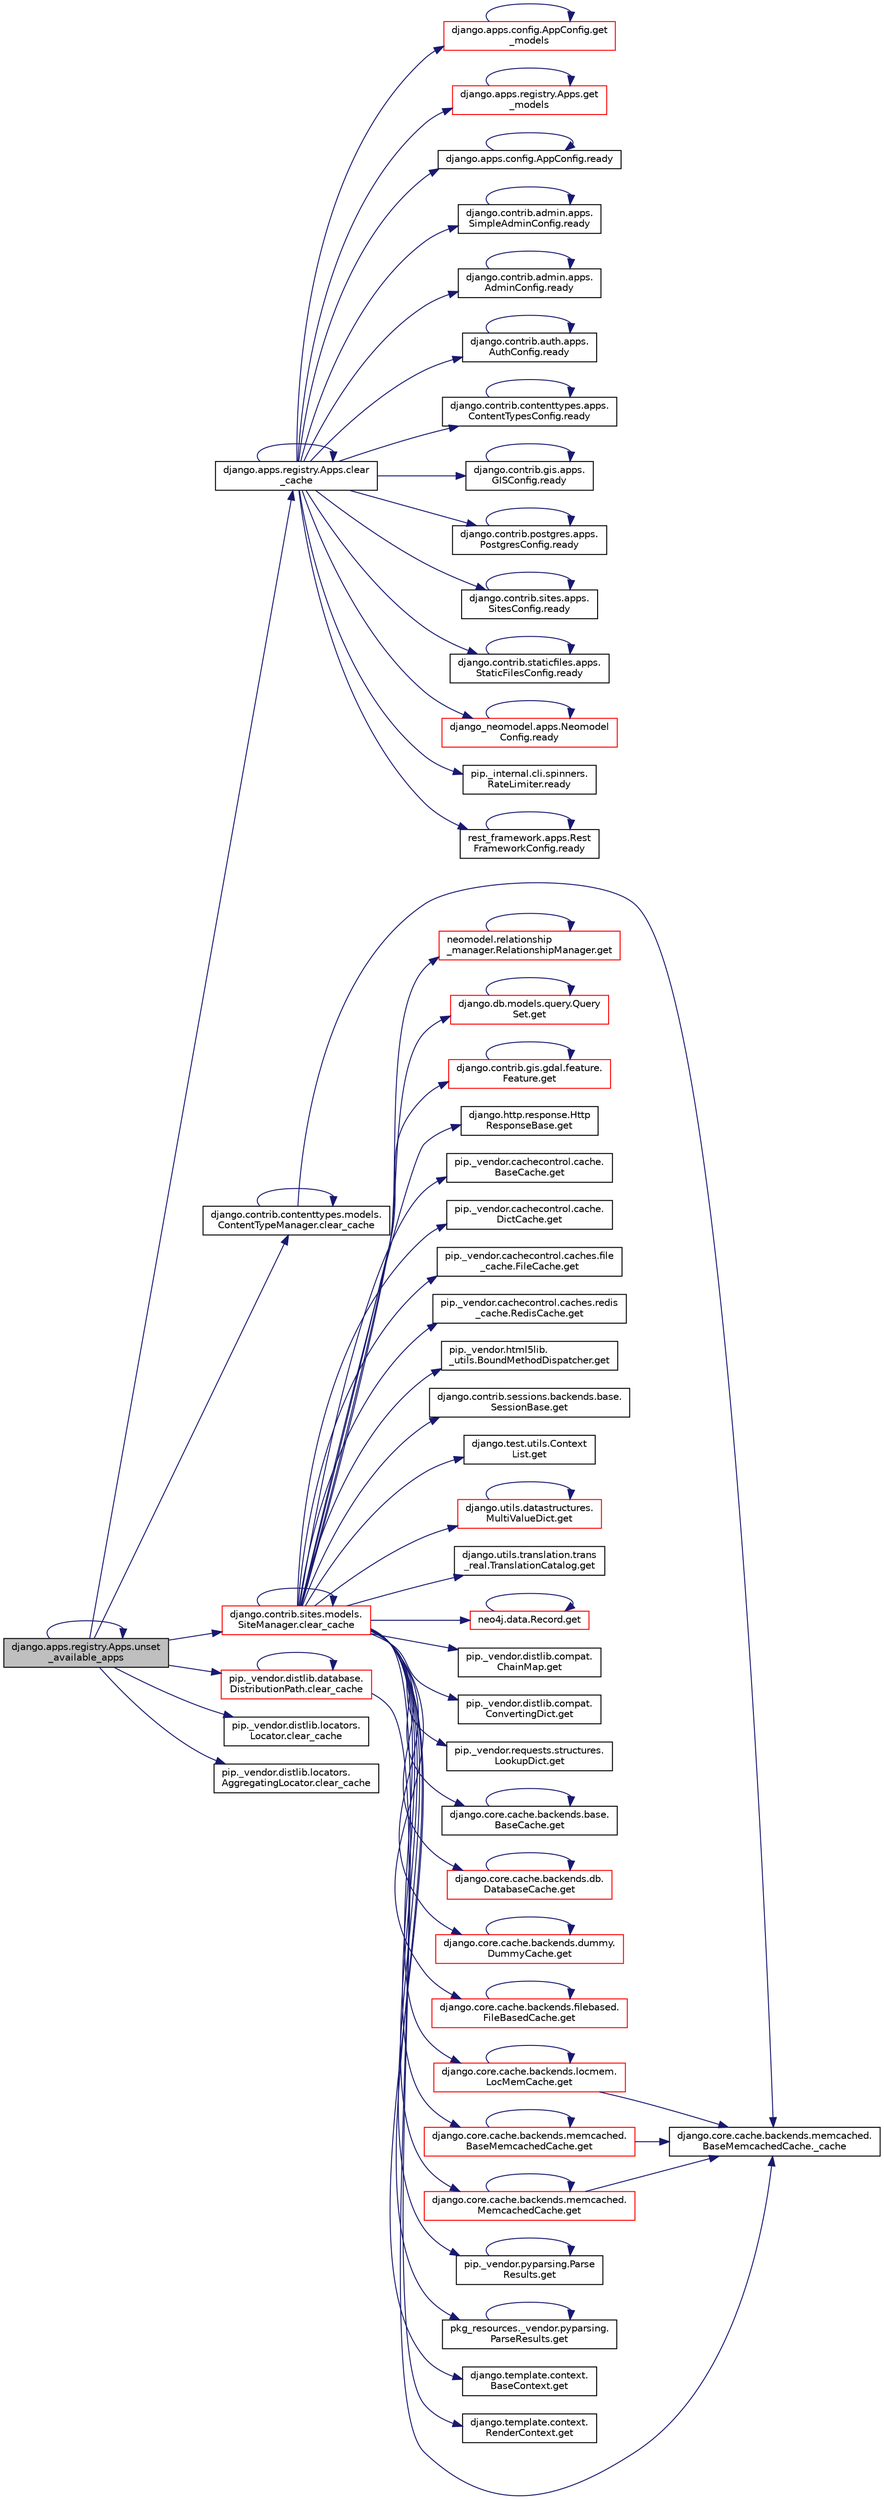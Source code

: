digraph "django.apps.registry.Apps.unset_available_apps"
{
 // LATEX_PDF_SIZE
  edge [fontname="Helvetica",fontsize="10",labelfontname="Helvetica",labelfontsize="10"];
  node [fontname="Helvetica",fontsize="10",shape=record];
  rankdir="LR";
  Node1 [label="django.apps.registry.Apps.unset\l_available_apps",height=0.2,width=0.4,color="black", fillcolor="grey75", style="filled", fontcolor="black",tooltip=" "];
  Node1 -> Node2 [color="midnightblue",fontsize="10",style="solid",fontname="Helvetica"];
  Node2 [label="django.apps.registry.Apps.clear\l_cache",height=0.2,width=0.4,color="black", fillcolor="white", style="filled",URL="$d8/d34/classdjango_1_1apps_1_1registry_1_1_apps.html#a3dabf3bb1475c2e1ce598cf59420d96c",tooltip=" "];
  Node2 -> Node2 [color="midnightblue",fontsize="10",style="solid",fontname="Helvetica"];
  Node2 -> Node3 [color="midnightblue",fontsize="10",style="solid",fontname="Helvetica"];
  Node3 [label="django.apps.config.AppConfig.get\l_models",height=0.2,width=0.4,color="red", fillcolor="white", style="filled",URL="$d9/de0/classdjango_1_1apps_1_1config_1_1_app_config.html#afbe7787100949feb80bba6e2e9a92353",tooltip=" "];
  Node3 -> Node3 [color="midnightblue",fontsize="10",style="solid",fontname="Helvetica"];
  Node2 -> Node93 [color="midnightblue",fontsize="10",style="solid",fontname="Helvetica"];
  Node93 [label="django.apps.registry.Apps.get\l_models",height=0.2,width=0.4,color="red", fillcolor="white", style="filled",URL="$d8/d34/classdjango_1_1apps_1_1registry_1_1_apps.html#a13f52d8f06f92f62a872ac72369046d8",tooltip=" "];
  Node93 -> Node93 [color="midnightblue",fontsize="10",style="solid",fontname="Helvetica"];
  Node2 -> Node95 [color="midnightblue",fontsize="10",style="solid",fontname="Helvetica"];
  Node95 [label="django.apps.config.AppConfig.ready",height=0.2,width=0.4,color="black", fillcolor="white", style="filled",URL="$d9/de0/classdjango_1_1apps_1_1config_1_1_app_config.html#ad5bacbb21829def59d64ab6c4fd23e7d",tooltip=" "];
  Node95 -> Node95 [color="midnightblue",fontsize="10",style="solid",fontname="Helvetica"];
  Node2 -> Node96 [color="midnightblue",fontsize="10",style="solid",fontname="Helvetica"];
  Node96 [label="django.contrib.admin.apps.\lSimpleAdminConfig.ready",height=0.2,width=0.4,color="black", fillcolor="white", style="filled",URL="$d7/df6/classdjango_1_1contrib_1_1admin_1_1apps_1_1_simple_admin_config.html#a4bba8ea233ca7070ef5555491fa3654c",tooltip=" "];
  Node96 -> Node96 [color="midnightblue",fontsize="10",style="solid",fontname="Helvetica"];
  Node2 -> Node97 [color="midnightblue",fontsize="10",style="solid",fontname="Helvetica"];
  Node97 [label="django.contrib.admin.apps.\lAdminConfig.ready",height=0.2,width=0.4,color="black", fillcolor="white", style="filled",URL="$d1/daf/classdjango_1_1contrib_1_1admin_1_1apps_1_1_admin_config.html#a848af16f8656327d7897c89998d1ce12",tooltip=" "];
  Node97 -> Node97 [color="midnightblue",fontsize="10",style="solid",fontname="Helvetica"];
  Node2 -> Node98 [color="midnightblue",fontsize="10",style="solid",fontname="Helvetica"];
  Node98 [label="django.contrib.auth.apps.\lAuthConfig.ready",height=0.2,width=0.4,color="black", fillcolor="white", style="filled",URL="$d9/d93/classdjango_1_1contrib_1_1auth_1_1apps_1_1_auth_config.html#aa6f96886f818aa3dc837d44b2f37cb2c",tooltip=" "];
  Node98 -> Node98 [color="midnightblue",fontsize="10",style="solid",fontname="Helvetica"];
  Node2 -> Node99 [color="midnightblue",fontsize="10",style="solid",fontname="Helvetica"];
  Node99 [label="django.contrib.contenttypes.apps.\lContentTypesConfig.ready",height=0.2,width=0.4,color="black", fillcolor="white", style="filled",URL="$d8/d1f/classdjango_1_1contrib_1_1contenttypes_1_1apps_1_1_content_types_config.html#ab1137ba892070fc45e6431dd843bb30e",tooltip=" "];
  Node99 -> Node99 [color="midnightblue",fontsize="10",style="solid",fontname="Helvetica"];
  Node2 -> Node100 [color="midnightblue",fontsize="10",style="solid",fontname="Helvetica"];
  Node100 [label="django.contrib.gis.apps.\lGISConfig.ready",height=0.2,width=0.4,color="black", fillcolor="white", style="filled",URL="$d4/dbd/classdjango_1_1contrib_1_1gis_1_1apps_1_1_g_i_s_config.html#ae462a0004f640b0960b314f47c20711e",tooltip=" "];
  Node100 -> Node100 [color="midnightblue",fontsize="10",style="solid",fontname="Helvetica"];
  Node2 -> Node101 [color="midnightblue",fontsize="10",style="solid",fontname="Helvetica"];
  Node101 [label="django.contrib.postgres.apps.\lPostgresConfig.ready",height=0.2,width=0.4,color="black", fillcolor="white", style="filled",URL="$db/d10/classdjango_1_1contrib_1_1postgres_1_1apps_1_1_postgres_config.html#aa933bc1e609675b825de656a6fdb2cd4",tooltip=" "];
  Node101 -> Node101 [color="midnightblue",fontsize="10",style="solid",fontname="Helvetica"];
  Node2 -> Node102 [color="midnightblue",fontsize="10",style="solid",fontname="Helvetica"];
  Node102 [label="django.contrib.sites.apps.\lSitesConfig.ready",height=0.2,width=0.4,color="black", fillcolor="white", style="filled",URL="$de/dfd/classdjango_1_1contrib_1_1sites_1_1apps_1_1_sites_config.html#aed6e598186fcfea7721f22cfde7742b2",tooltip=" "];
  Node102 -> Node102 [color="midnightblue",fontsize="10",style="solid",fontname="Helvetica"];
  Node2 -> Node103 [color="midnightblue",fontsize="10",style="solid",fontname="Helvetica"];
  Node103 [label="django.contrib.staticfiles.apps.\lStaticFilesConfig.ready",height=0.2,width=0.4,color="black", fillcolor="white", style="filled",URL="$da/d03/classdjango_1_1contrib_1_1staticfiles_1_1apps_1_1_static_files_config.html#ada561ae30ffe30862ec73365537724fb",tooltip=" "];
  Node103 -> Node103 [color="midnightblue",fontsize="10",style="solid",fontname="Helvetica"];
  Node2 -> Node104 [color="midnightblue",fontsize="10",style="solid",fontname="Helvetica"];
  Node104 [label="django_neomodel.apps.Neomodel\lConfig.ready",height=0.2,width=0.4,color="red", fillcolor="white", style="filled",URL="$d9/d3e/classdjango__neomodel_1_1apps_1_1_neomodel_config.html#ae5e93b076f0b3c5f3fbbc87eb5dcec34",tooltip=" "];
  Node104 -> Node104 [color="midnightblue",fontsize="10",style="solid",fontname="Helvetica"];
  Node2 -> Node106 [color="midnightblue",fontsize="10",style="solid",fontname="Helvetica"];
  Node106 [label="pip._internal.cli.spinners.\lRateLimiter.ready",height=0.2,width=0.4,color="black", fillcolor="white", style="filled",URL="$dd/d3f/classpip_1_1__internal_1_1cli_1_1spinners_1_1_rate_limiter.html#afe31ae392b4e50a03e9149aa30e3f1ee",tooltip=" "];
  Node2 -> Node107 [color="midnightblue",fontsize="10",style="solid",fontname="Helvetica"];
  Node107 [label="rest_framework.apps.Rest\lFrameworkConfig.ready",height=0.2,width=0.4,color="black", fillcolor="white", style="filled",URL="$d7/d59/classrest__framework_1_1apps_1_1_rest_framework_config.html#ada8edb3f4e5ca64a745b5df783328793",tooltip=" "];
  Node107 -> Node107 [color="midnightblue",fontsize="10",style="solid",fontname="Helvetica"];
  Node1 -> Node108 [color="midnightblue",fontsize="10",style="solid",fontname="Helvetica"];
  Node108 [label="django.contrib.contenttypes.models.\lContentTypeManager.clear_cache",height=0.2,width=0.4,color="black", fillcolor="white", style="filled",URL="$d0/dbc/classdjango_1_1contrib_1_1contenttypes_1_1models_1_1_content_type_manager.html#a8c0e3cd09eab9f713c1f4d2dda32d97c",tooltip=" "];
  Node108 -> Node109 [color="midnightblue",fontsize="10",style="solid",fontname="Helvetica"];
  Node109 [label="django.core.cache.backends.memcached.\lBaseMemcachedCache._cache",height=0.2,width=0.4,color="black", fillcolor="white", style="filled",URL="$d3/d36/classdjango_1_1core_1_1cache_1_1backends_1_1memcached_1_1_base_memcached_cache.html#aec7954560fd40d7e33a11eea0e2ccde8",tooltip=" "];
  Node108 -> Node108 [color="midnightblue",fontsize="10",style="solid",fontname="Helvetica"];
  Node1 -> Node110 [color="midnightblue",fontsize="10",style="solid",fontname="Helvetica"];
  Node110 [label="django.contrib.sites.models.\lSiteManager.clear_cache",height=0.2,width=0.4,color="red", fillcolor="white", style="filled",URL="$d9/d9e/classdjango_1_1contrib_1_1sites_1_1models_1_1_site_manager.html#add1b963e98668e941563915da7a3c99f",tooltip=" "];
  Node110 -> Node110 [color="midnightblue",fontsize="10",style="solid",fontname="Helvetica"];
  Node110 -> Node111 [color="midnightblue",fontsize="10",style="solid",fontname="Helvetica"];
  Node111 [label="neomodel.relationship\l_manager.RelationshipManager.get",height=0.2,width=0.4,color="red", fillcolor="white", style="filled",URL="$d0/dde/classneomodel_1_1relationship__manager_1_1_relationship_manager.html#a2909eea25dff8a05b1b472fc6ad29569",tooltip=" "];
  Node111 -> Node111 [color="midnightblue",fontsize="10",style="solid",fontname="Helvetica"];
  Node110 -> Node113 [color="midnightblue",fontsize="10",style="solid",fontname="Helvetica"];
  Node113 [label="django.db.models.query.Query\lSet.get",height=0.2,width=0.4,color="red", fillcolor="white", style="filled",URL="$dd/d94/classdjango_1_1db_1_1models_1_1query_1_1_query_set.html#a01bde5564541ddd1bc0696164e4ef765",tooltip=" "];
  Node113 -> Node113 [color="midnightblue",fontsize="10",style="solid",fontname="Helvetica"];
  Node110 -> Node184 [color="midnightblue",fontsize="10",style="solid",fontname="Helvetica"];
  Node184 [label="django.contrib.gis.gdal.feature.\lFeature.get",height=0.2,width=0.4,color="red", fillcolor="white", style="filled",URL="$db/d34/classdjango_1_1contrib_1_1gis_1_1gdal_1_1feature_1_1_feature.html#ab4500c05c5b78ad12368c3b4bf68be45",tooltip=" "];
  Node184 -> Node184 [color="midnightblue",fontsize="10",style="solid",fontname="Helvetica"];
  Node110 -> Node185 [color="midnightblue",fontsize="10",style="solid",fontname="Helvetica"];
  Node185 [label="django.http.response.Http\lResponseBase.get",height=0.2,width=0.4,color="black", fillcolor="white", style="filled",URL="$dd/db4/classdjango_1_1http_1_1response_1_1_http_response_base.html#a53e4d55072f7f59b4d5da8aa6937a08c",tooltip=" "];
  Node110 -> Node186 [color="midnightblue",fontsize="10",style="solid",fontname="Helvetica"];
  Node186 [label="pip._vendor.cachecontrol.cache.\lBaseCache.get",height=0.2,width=0.4,color="black", fillcolor="white", style="filled",URL="$da/d8a/classpip_1_1__vendor_1_1cachecontrol_1_1cache_1_1_base_cache.html#ad5c273adabffacc22029a8461bdcb8e0",tooltip=" "];
  Node110 -> Node187 [color="midnightblue",fontsize="10",style="solid",fontname="Helvetica"];
  Node187 [label="pip._vendor.cachecontrol.cache.\lDictCache.get",height=0.2,width=0.4,color="black", fillcolor="white", style="filled",URL="$da/d77/classpip_1_1__vendor_1_1cachecontrol_1_1cache_1_1_dict_cache.html#af092ece36a8cce3cdb2b6e899405819a",tooltip=" "];
  Node110 -> Node188 [color="midnightblue",fontsize="10",style="solid",fontname="Helvetica"];
  Node188 [label="pip._vendor.cachecontrol.caches.file\l_cache.FileCache.get",height=0.2,width=0.4,color="black", fillcolor="white", style="filled",URL="$d4/d5e/classpip_1_1__vendor_1_1cachecontrol_1_1caches_1_1file__cache_1_1_file_cache.html#abaf8e68f7bf2b7ed1f4f3d19cf8502cc",tooltip=" "];
  Node110 -> Node189 [color="midnightblue",fontsize="10",style="solid",fontname="Helvetica"];
  Node189 [label="pip._vendor.cachecontrol.caches.redis\l_cache.RedisCache.get",height=0.2,width=0.4,color="black", fillcolor="white", style="filled",URL="$dd/d2e/classpip_1_1__vendor_1_1cachecontrol_1_1caches_1_1redis__cache_1_1_redis_cache.html#a1c0ed79e45aa1435f77660d842d00a6f",tooltip=" "];
  Node110 -> Node190 [color="midnightblue",fontsize="10",style="solid",fontname="Helvetica"];
  Node190 [label="pip._vendor.html5lib.\l_utils.BoundMethodDispatcher.get",height=0.2,width=0.4,color="black", fillcolor="white", style="filled",URL="$d0/dcf/classpip_1_1__vendor_1_1html5lib_1_1__utils_1_1_bound_method_dispatcher.html#a00c5ddaa9ea9f45725e4700f977a831f",tooltip=" "];
  Node110 -> Node191 [color="midnightblue",fontsize="10",style="solid",fontname="Helvetica"];
  Node191 [label="django.contrib.sessions.backends.base.\lSessionBase.get",height=0.2,width=0.4,color="black", fillcolor="white", style="filled",URL="$d1/d6e/classdjango_1_1contrib_1_1sessions_1_1backends_1_1base_1_1_session_base.html#ad9d850bf4891a825b3188e5c506f3fc1",tooltip=" "];
  Node110 -> Node192 [color="midnightblue",fontsize="10",style="solid",fontname="Helvetica"];
  Node192 [label="django.test.utils.Context\lList.get",height=0.2,width=0.4,color="black", fillcolor="white", style="filled",URL="$d6/d8c/classdjango_1_1test_1_1utils_1_1_context_list.html#a6e45a82a318fa4a3b6c52e113af2f21b",tooltip=" "];
  Node110 -> Node193 [color="midnightblue",fontsize="10",style="solid",fontname="Helvetica"];
  Node193 [label="django.utils.datastructures.\lMultiValueDict.get",height=0.2,width=0.4,color="red", fillcolor="white", style="filled",URL="$d5/d02/classdjango_1_1utils_1_1datastructures_1_1_multi_value_dict.html#a41358543976aa3484020b80a3cc92eed",tooltip=" "];
  Node193 -> Node193 [color="midnightblue",fontsize="10",style="solid",fontname="Helvetica"];
  Node110 -> Node203 [color="midnightblue",fontsize="10",style="solid",fontname="Helvetica"];
  Node203 [label="django.utils.translation.trans\l_real.TranslationCatalog.get",height=0.2,width=0.4,color="black", fillcolor="white", style="filled",URL="$dd/d59/classdjango_1_1utils_1_1translation_1_1trans__real_1_1_translation_catalog.html#a655b10c540d01b4f4ddb2aca06d4ceaa",tooltip=" "];
  Node110 -> Node204 [color="midnightblue",fontsize="10",style="solid",fontname="Helvetica"];
  Node204 [label="neo4j.data.Record.get",height=0.2,width=0.4,color="red", fillcolor="white", style="filled",URL="$d8/da3/classneo4j_1_1data_1_1_record.html#aed4b63e2e470f8a61ebac3a66eced8a1",tooltip=" "];
  Node204 -> Node204 [color="midnightblue",fontsize="10",style="solid",fontname="Helvetica"];
  Node110 -> Node206 [color="midnightblue",fontsize="10",style="solid",fontname="Helvetica"];
  Node206 [label="pip._vendor.distlib.compat.\lChainMap.get",height=0.2,width=0.4,color="black", fillcolor="white", style="filled",URL="$d2/d2d/classpip_1_1__vendor_1_1distlib_1_1compat_1_1_chain_map.html#a657b681156ad31c3b7391fcfdfd0bc5f",tooltip=" "];
  Node110 -> Node207 [color="midnightblue",fontsize="10",style="solid",fontname="Helvetica"];
  Node207 [label="pip._vendor.distlib.compat.\lConvertingDict.get",height=0.2,width=0.4,color="black", fillcolor="white", style="filled",URL="$db/dd5/classpip_1_1__vendor_1_1distlib_1_1compat_1_1_converting_dict.html#acc9b853aa7f196de678588c6234fa60c",tooltip=" "];
  Node110 -> Node208 [color="midnightblue",fontsize="10",style="solid",fontname="Helvetica"];
  Node208 [label="pip._vendor.requests.structures.\lLookupDict.get",height=0.2,width=0.4,color="black", fillcolor="white", style="filled",URL="$d9/d61/classpip_1_1__vendor_1_1requests_1_1structures_1_1_lookup_dict.html#aefa5cb718796e979a5b682650a777897",tooltip=" "];
  Node110 -> Node209 [color="midnightblue",fontsize="10",style="solid",fontname="Helvetica"];
  Node209 [label="django.core.cache.backends.base.\lBaseCache.get",height=0.2,width=0.4,color="black", fillcolor="white", style="filled",URL="$d0/d87/classdjango_1_1core_1_1cache_1_1backends_1_1base_1_1_base_cache.html#a0a473e1dcd35311dcb28c4cfe9062a7c",tooltip=" "];
  Node209 -> Node209 [color="midnightblue",fontsize="10",style="solid",fontname="Helvetica"];
  Node110 -> Node210 [color="midnightblue",fontsize="10",style="solid",fontname="Helvetica"];
  Node210 [label="django.core.cache.backends.db.\lDatabaseCache.get",height=0.2,width=0.4,color="red", fillcolor="white", style="filled",URL="$d7/dcb/classdjango_1_1core_1_1cache_1_1backends_1_1db_1_1_database_cache.html#a03d4078968b2b287d4b9fbc438a54732",tooltip=" "];
  Node210 -> Node210 [color="midnightblue",fontsize="10",style="solid",fontname="Helvetica"];
  Node110 -> Node214 [color="midnightblue",fontsize="10",style="solid",fontname="Helvetica"];
  Node214 [label="django.core.cache.backends.dummy.\lDummyCache.get",height=0.2,width=0.4,color="red", fillcolor="white", style="filled",URL="$d6/db9/classdjango_1_1core_1_1cache_1_1backends_1_1dummy_1_1_dummy_cache.html#a0fc74695be5f1d34eaae4f5455edbd0d",tooltip=" "];
  Node214 -> Node214 [color="midnightblue",fontsize="10",style="solid",fontname="Helvetica"];
  Node110 -> Node218 [color="midnightblue",fontsize="10",style="solid",fontname="Helvetica"];
  Node218 [label="django.core.cache.backends.filebased.\lFileBasedCache.get",height=0.2,width=0.4,color="red", fillcolor="white", style="filled",URL="$df/d01/classdjango_1_1core_1_1cache_1_1backends_1_1filebased_1_1_file_based_cache.html#aee07c708ef839b9d59cb4a96c9236e1d",tooltip=" "];
  Node218 -> Node218 [color="midnightblue",fontsize="10",style="solid",fontname="Helvetica"];
  Node110 -> Node224 [color="midnightblue",fontsize="10",style="solid",fontname="Helvetica"];
  Node224 [label="django.core.cache.backends.locmem.\lLocMemCache.get",height=0.2,width=0.4,color="red", fillcolor="white", style="filled",URL="$de/d7d/classdjango_1_1core_1_1cache_1_1backends_1_1locmem_1_1_loc_mem_cache.html#aee6e4a6fe8779d9f0013121059401510",tooltip=" "];
  Node224 -> Node109 [color="midnightblue",fontsize="10",style="solid",fontname="Helvetica"];
  Node224 -> Node224 [color="midnightblue",fontsize="10",style="solid",fontname="Helvetica"];
  Node110 -> Node231 [color="midnightblue",fontsize="10",style="solid",fontname="Helvetica"];
  Node231 [label="django.core.cache.backends.memcached.\lBaseMemcachedCache.get",height=0.2,width=0.4,color="red", fillcolor="white", style="filled",URL="$d3/d36/classdjango_1_1core_1_1cache_1_1backends_1_1memcached_1_1_base_memcached_cache.html#a5eb7dd71de7705fc8cba12fc5d441cd7",tooltip=" "];
  Node231 -> Node109 [color="midnightblue",fontsize="10",style="solid",fontname="Helvetica"];
  Node231 -> Node231 [color="midnightblue",fontsize="10",style="solid",fontname="Helvetica"];
  Node110 -> Node232 [color="midnightblue",fontsize="10",style="solid",fontname="Helvetica"];
  Node232 [label="django.core.cache.backends.memcached.\lMemcachedCache.get",height=0.2,width=0.4,color="red", fillcolor="white", style="filled",URL="$dd/d33/classdjango_1_1core_1_1cache_1_1backends_1_1memcached_1_1_memcached_cache.html#a4fffdac71b14afe3d1ab61082c70a179",tooltip=" "];
  Node232 -> Node109 [color="midnightblue",fontsize="10",style="solid",fontname="Helvetica"];
  Node232 -> Node232 [color="midnightblue",fontsize="10",style="solid",fontname="Helvetica"];
  Node110 -> Node233 [color="midnightblue",fontsize="10",style="solid",fontname="Helvetica"];
  Node233 [label="pip._vendor.pyparsing.Parse\lResults.get",height=0.2,width=0.4,color="black", fillcolor="white", style="filled",URL="$d3/d5b/classpip_1_1__vendor_1_1pyparsing_1_1_parse_results.html#a4b1f1a59eee38d7114c9f5dfe95e6116",tooltip=" "];
  Node233 -> Node233 [color="midnightblue",fontsize="10",style="solid",fontname="Helvetica"];
  Node110 -> Node657 [color="midnightblue",fontsize="10",style="solid",fontname="Helvetica"];
  Node657 [label="pkg_resources._vendor.pyparsing.\lParseResults.get",height=0.2,width=0.4,color="black", fillcolor="white", style="filled",URL="$d3/d93/classpkg__resources_1_1__vendor_1_1pyparsing_1_1_parse_results.html#a2ebba8b6bb0c2553f02fa40912e5d830",tooltip=" "];
  Node657 -> Node657 [color="midnightblue",fontsize="10",style="solid",fontname="Helvetica"];
  Node110 -> Node234 [color="midnightblue",fontsize="10",style="solid",fontname="Helvetica"];
  Node234 [label="django.template.context.\lBaseContext.get",height=0.2,width=0.4,color="black", fillcolor="white", style="filled",URL="$d9/da5/classdjango_1_1template_1_1context_1_1_base_context.html#a4ead524fe2075895abf32b53ab2f39a4",tooltip=" "];
  Node110 -> Node235 [color="midnightblue",fontsize="10",style="solid",fontname="Helvetica"];
  Node235 [label="django.template.context.\lRenderContext.get",height=0.2,width=0.4,color="black", fillcolor="white", style="filled",URL="$d3/d07/classdjango_1_1template_1_1context_1_1_render_context.html#ae01ec790a7ad3a185865ff7e28553384",tooltip=" "];
  Node1 -> Node1520 [color="midnightblue",fontsize="10",style="solid",fontname="Helvetica"];
  Node1520 [label="pip._vendor.distlib.database.\lDistributionPath.clear_cache",height=0.2,width=0.4,color="red", fillcolor="white", style="filled",URL="$d3/d8a/classpip_1_1__vendor_1_1distlib_1_1database_1_1_distribution_path.html#a576c17cc01238d807b4cc7b833001b0b",tooltip=" "];
  Node1520 -> Node109 [color="midnightblue",fontsize="10",style="solid",fontname="Helvetica"];
  Node1520 -> Node1520 [color="midnightblue",fontsize="10",style="solid",fontname="Helvetica"];
  Node1 -> Node1522 [color="midnightblue",fontsize="10",style="solid",fontname="Helvetica"];
  Node1522 [label="pip._vendor.distlib.locators.\lLocator.clear_cache",height=0.2,width=0.4,color="black", fillcolor="white", style="filled",URL="$df/dda/classpip_1_1__vendor_1_1distlib_1_1locators_1_1_locator.html#aa8e1b24125b3cecddfa873c5ded5f3bb",tooltip=" "];
  Node1 -> Node1523 [color="midnightblue",fontsize="10",style="solid",fontname="Helvetica"];
  Node1523 [label="pip._vendor.distlib.locators.\lAggregatingLocator.clear_cache",height=0.2,width=0.4,color="black", fillcolor="white", style="filled",URL="$d3/de8/classpip_1_1__vendor_1_1distlib_1_1locators_1_1_aggregating_locator.html#a937d4d11aa45376977d68da1656ae82a",tooltip=" "];
  Node1 -> Node1 [color="midnightblue",fontsize="10",style="solid",fontname="Helvetica"];
}
